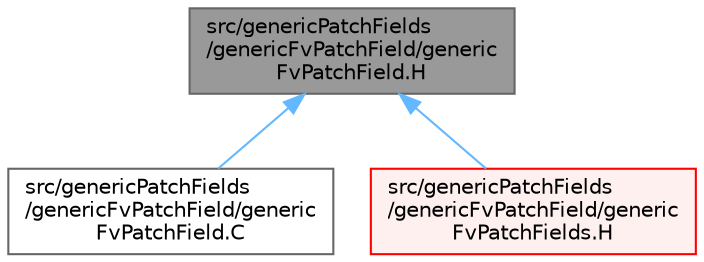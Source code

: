 digraph "src/genericPatchFields/genericFvPatchField/genericFvPatchField.H"
{
 // LATEX_PDF_SIZE
  bgcolor="transparent";
  edge [fontname=Helvetica,fontsize=10,labelfontname=Helvetica,labelfontsize=10];
  node [fontname=Helvetica,fontsize=10,shape=box,height=0.2,width=0.4];
  Node1 [id="Node000001",label="src/genericPatchFields\l/genericFvPatchField/generic\lFvPatchField.H",height=0.2,width=0.4,color="gray40", fillcolor="grey60", style="filled", fontcolor="black",tooltip=" "];
  Node1 -> Node2 [id="edge1_Node000001_Node000002",dir="back",color="steelblue1",style="solid",tooltip=" "];
  Node2 [id="Node000002",label="src/genericPatchFields\l/genericFvPatchField/generic\lFvPatchField.C",height=0.2,width=0.4,color="grey40", fillcolor="white", style="filled",URL="$genericFvPatchField_8C.html",tooltip=" "];
  Node1 -> Node3 [id="edge2_Node000001_Node000003",dir="back",color="steelblue1",style="solid",tooltip=" "];
  Node3 [id="Node000003",label="src/genericPatchFields\l/genericFvPatchField/generic\lFvPatchFields.H",height=0.2,width=0.4,color="red", fillcolor="#FFF0F0", style="filled",URL="$genericFvPatchFields_8H.html",tooltip=" "];
}

